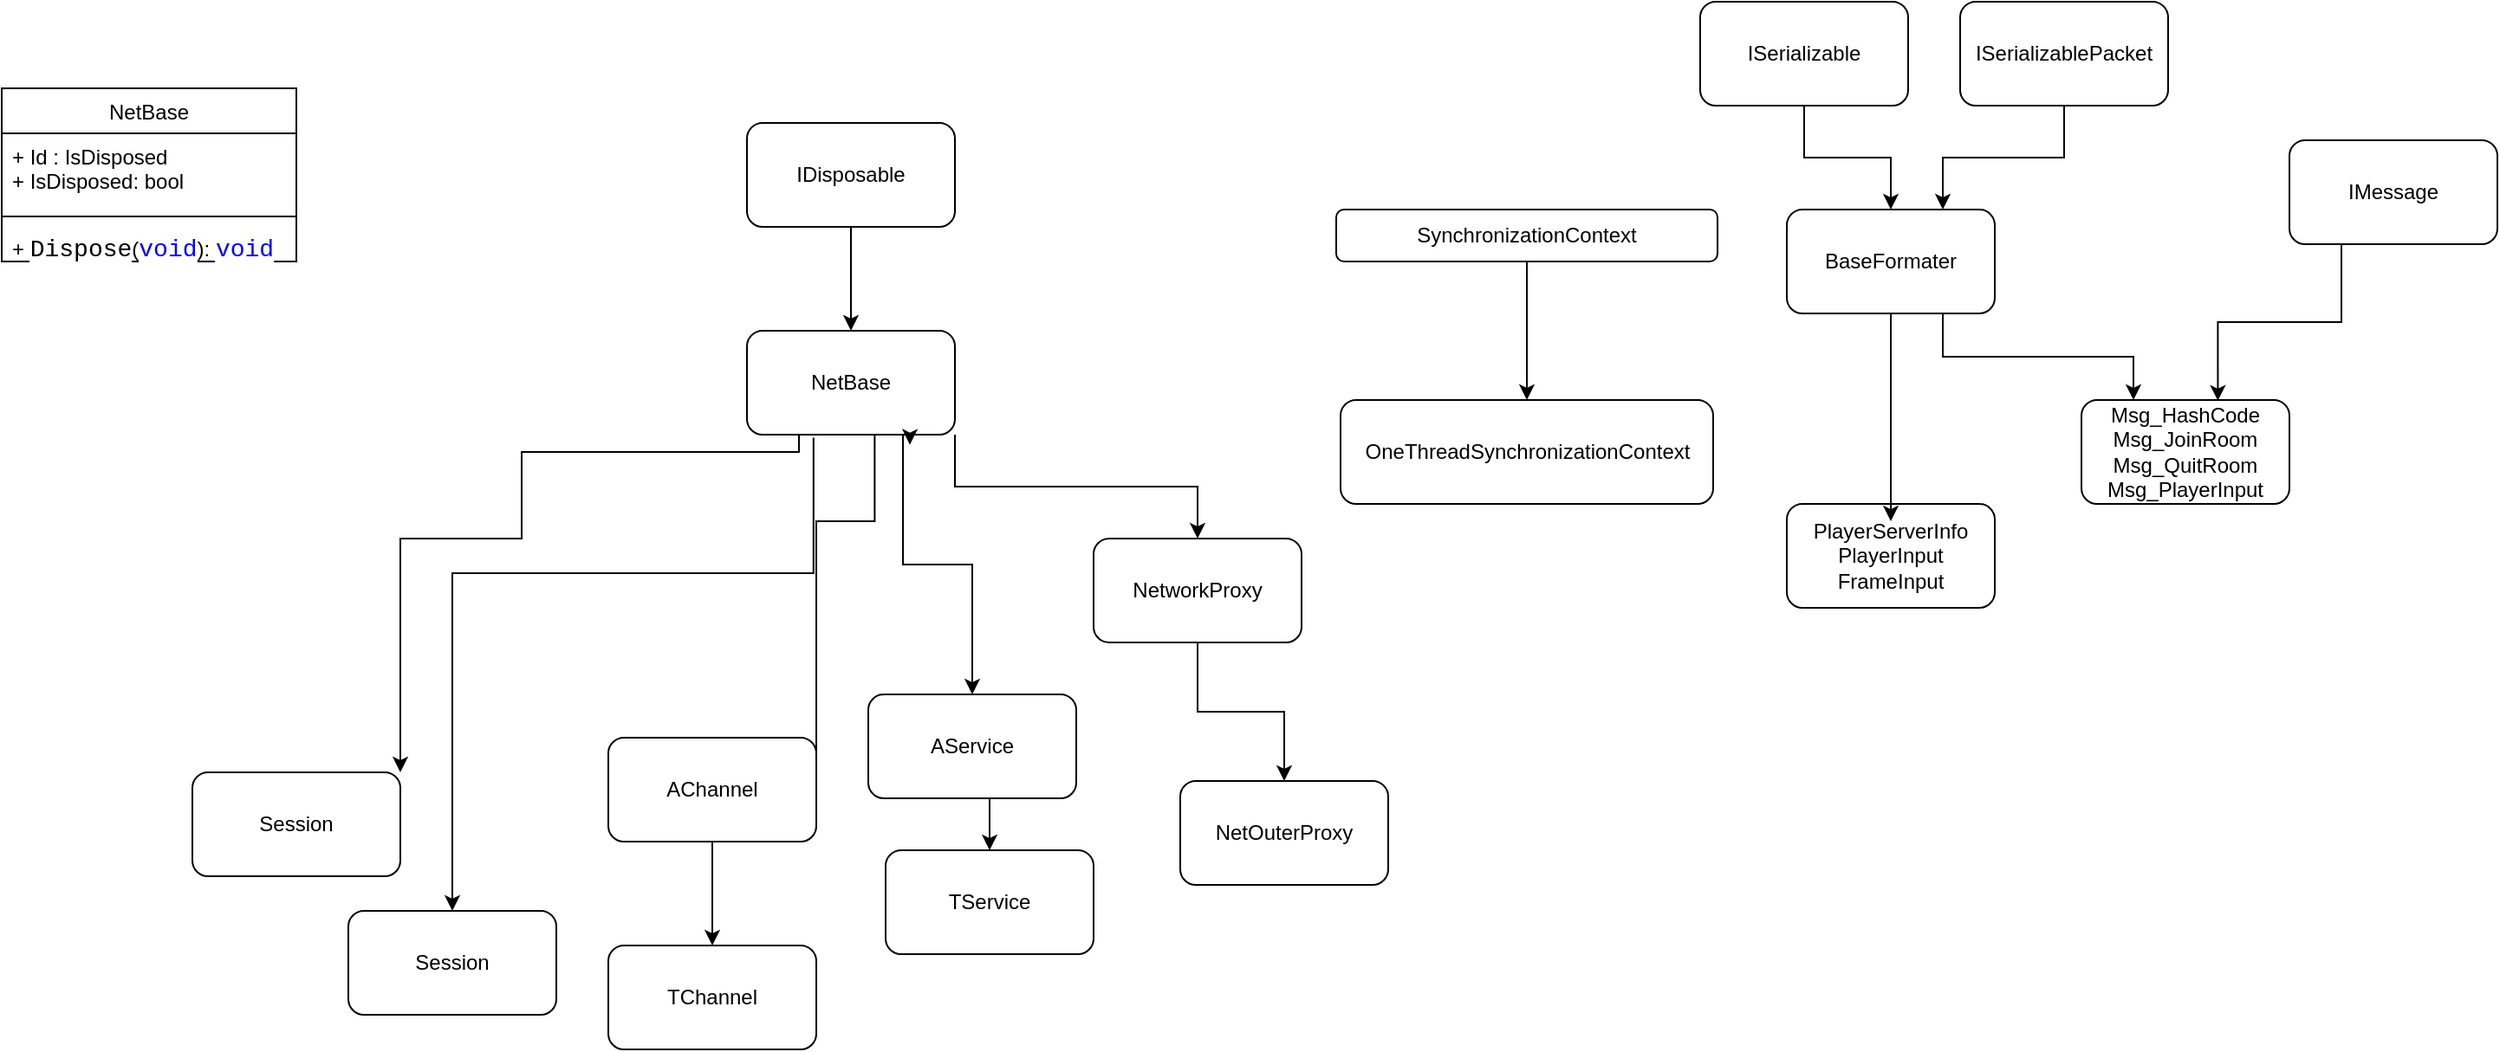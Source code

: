 <mxfile version="24.2.1" type="github">
  <diagram name="第 1 页" id="qLS_Zn4WvnMbw0IKk3QI">
    <mxGraphModel dx="2574" dy="780" grid="1" gridSize="10" guides="1" tooltips="1" connect="1" arrows="1" fold="1" page="1" pageScale="1" pageWidth="900" pageHeight="1600" math="0" shadow="0">
      <root>
        <mxCell id="0" />
        <mxCell id="1" parent="0" />
        <mxCell id="1aPzRMcFkdKcqwK_a0E8-6" style="edgeStyle=orthogonalEdgeStyle;rounded=0;orthogonalLoop=1;jettySize=auto;html=1;exitX=0.5;exitY=1;exitDx=0;exitDy=0;" parent="1" source="1aPzRMcFkdKcqwK_a0E8-1" target="1aPzRMcFkdKcqwK_a0E8-5" edge="1">
          <mxGeometry relative="1" as="geometry" />
        </mxCell>
        <mxCell id="1aPzRMcFkdKcqwK_a0E8-1" value="IDisposable" style="rounded=1;whiteSpace=wrap;html=1;" parent="1" vertex="1">
          <mxGeometry x="180" y="80" width="120" height="60" as="geometry" />
        </mxCell>
        <mxCell id="1aPzRMcFkdKcqwK_a0E8-8" style="edgeStyle=orthogonalEdgeStyle;rounded=0;orthogonalLoop=1;jettySize=auto;html=1;exitX=0.32;exitY=1.029;exitDx=0;exitDy=0;exitPerimeter=0;" parent="1" source="1aPzRMcFkdKcqwK_a0E8-5" target="1aPzRMcFkdKcqwK_a0E8-7" edge="1">
          <mxGeometry relative="1" as="geometry">
            <Array as="points">
              <mxPoint x="188" y="340" />
              <mxPoint x="110" y="340" />
            </Array>
          </mxGeometry>
        </mxCell>
        <mxCell id="1aPzRMcFkdKcqwK_a0E8-10" style="edgeStyle=orthogonalEdgeStyle;rounded=0;orthogonalLoop=1;jettySize=auto;html=1;exitX=0.614;exitY=0.996;exitDx=0;exitDy=0;entryX=0;entryY=0.5;entryDx=0;entryDy=0;exitPerimeter=0;" parent="1" source="1aPzRMcFkdKcqwK_a0E8-5" target="1aPzRMcFkdKcqwK_a0E8-9" edge="1">
          <mxGeometry relative="1" as="geometry">
            <Array as="points">
              <mxPoint x="224" y="310" />
              <mxPoint x="220" y="310" />
              <mxPoint x="220" y="400" />
            </Array>
          </mxGeometry>
        </mxCell>
        <mxCell id="1aPzRMcFkdKcqwK_a0E8-19" style="edgeStyle=orthogonalEdgeStyle;rounded=0;orthogonalLoop=1;jettySize=auto;html=1;exitX=0.75;exitY=1;exitDx=0;exitDy=0;" parent="1" source="1aPzRMcFkdKcqwK_a0E8-5" target="1aPzRMcFkdKcqwK_a0E8-17" edge="1">
          <mxGeometry relative="1" as="geometry" />
        </mxCell>
        <mxCell id="1aPzRMcFkdKcqwK_a0E8-22" style="edgeStyle=orthogonalEdgeStyle;rounded=0;orthogonalLoop=1;jettySize=auto;html=1;exitX=0.25;exitY=1;exitDx=0;exitDy=0;" parent="1" source="1aPzRMcFkdKcqwK_a0E8-5" target="1aPzRMcFkdKcqwK_a0E8-21" edge="1">
          <mxGeometry relative="1" as="geometry">
            <Array as="points">
              <mxPoint x="50" y="270" />
              <mxPoint x="50" y="320" />
              <mxPoint x="-20" y="320" />
            </Array>
          </mxGeometry>
        </mxCell>
        <mxCell id="1aPzRMcFkdKcqwK_a0E8-24" style="edgeStyle=orthogonalEdgeStyle;rounded=0;orthogonalLoop=1;jettySize=auto;html=1;exitX=1;exitY=1;exitDx=0;exitDy=0;" parent="1" source="1aPzRMcFkdKcqwK_a0E8-5" target="1aPzRMcFkdKcqwK_a0E8-23" edge="1">
          <mxGeometry relative="1" as="geometry" />
        </mxCell>
        <mxCell id="1aPzRMcFkdKcqwK_a0E8-5" value="NetBase" style="rounded=1;whiteSpace=wrap;html=1;" parent="1" vertex="1">
          <mxGeometry x="180" y="200" width="120" height="60" as="geometry" />
        </mxCell>
        <mxCell id="1aPzRMcFkdKcqwK_a0E8-7" value="Session" style="rounded=1;whiteSpace=wrap;html=1;" parent="1" vertex="1">
          <mxGeometry x="-50" y="535" width="120" height="60" as="geometry" />
        </mxCell>
        <mxCell id="1aPzRMcFkdKcqwK_a0E8-15" style="edgeStyle=orthogonalEdgeStyle;rounded=0;orthogonalLoop=1;jettySize=auto;html=1;exitX=0.5;exitY=1;exitDx=0;exitDy=0;entryX=0.5;entryY=0;entryDx=0;entryDy=0;" parent="1" source="1aPzRMcFkdKcqwK_a0E8-9" target="1aPzRMcFkdKcqwK_a0E8-14" edge="1">
          <mxGeometry relative="1" as="geometry" />
        </mxCell>
        <mxCell id="1aPzRMcFkdKcqwK_a0E8-9" value="AChannel" style="rounded=1;whiteSpace=wrap;html=1;" parent="1" vertex="1">
          <mxGeometry x="100" y="435" width="120" height="60" as="geometry" />
        </mxCell>
        <mxCell id="1aPzRMcFkdKcqwK_a0E8-14" value="TChannel" style="rounded=1;whiteSpace=wrap;html=1;" parent="1" vertex="1">
          <mxGeometry x="100" y="555" width="120" height="60" as="geometry" />
        </mxCell>
        <mxCell id="1aPzRMcFkdKcqwK_a0E8-16" value="TService" style="rounded=1;whiteSpace=wrap;html=1;" parent="1" vertex="1">
          <mxGeometry x="260" y="500" width="120" height="60" as="geometry" />
        </mxCell>
        <mxCell id="1aPzRMcFkdKcqwK_a0E8-18" style="edgeStyle=orthogonalEdgeStyle;rounded=0;orthogonalLoop=1;jettySize=auto;html=1;exitX=0.5;exitY=1;exitDx=0;exitDy=0;entryX=0.5;entryY=0;entryDx=0;entryDy=0;" parent="1" source="1aPzRMcFkdKcqwK_a0E8-17" target="1aPzRMcFkdKcqwK_a0E8-16" edge="1">
          <mxGeometry relative="1" as="geometry" />
        </mxCell>
        <mxCell id="1aPzRMcFkdKcqwK_a0E8-17" value="AService" style="rounded=1;whiteSpace=wrap;html=1;" parent="1" vertex="1">
          <mxGeometry x="250" y="410" width="120" height="60" as="geometry" />
        </mxCell>
        <mxCell id="1aPzRMcFkdKcqwK_a0E8-20" style="edgeStyle=orthogonalEdgeStyle;rounded=0;orthogonalLoop=1;jettySize=auto;html=1;exitX=0.75;exitY=1;exitDx=0;exitDy=0;entryX=0.783;entryY=1.097;entryDx=0;entryDy=0;entryPerimeter=0;" parent="1" source="1aPzRMcFkdKcqwK_a0E8-5" target="1aPzRMcFkdKcqwK_a0E8-5" edge="1">
          <mxGeometry relative="1" as="geometry" />
        </mxCell>
        <mxCell id="1aPzRMcFkdKcqwK_a0E8-21" value="Session" style="rounded=1;whiteSpace=wrap;html=1;" parent="1" vertex="1">
          <mxGeometry x="-140" y="455" width="120" height="60" as="geometry" />
        </mxCell>
        <mxCell id="1aPzRMcFkdKcqwK_a0E8-27" style="edgeStyle=orthogonalEdgeStyle;rounded=0;orthogonalLoop=1;jettySize=auto;html=1;exitX=0.5;exitY=1;exitDx=0;exitDy=0;" parent="1" source="1aPzRMcFkdKcqwK_a0E8-23" target="1aPzRMcFkdKcqwK_a0E8-26" edge="1">
          <mxGeometry relative="1" as="geometry" />
        </mxCell>
        <mxCell id="1aPzRMcFkdKcqwK_a0E8-23" value="NetworkProxy" style="rounded=1;whiteSpace=wrap;html=1;" parent="1" vertex="1">
          <mxGeometry x="380" y="320" width="120" height="60" as="geometry" />
        </mxCell>
        <mxCell id="1aPzRMcFkdKcqwK_a0E8-26" value="NetOuterProxy" style="rounded=1;whiteSpace=wrap;html=1;" parent="1" vertex="1">
          <mxGeometry x="430" y="460" width="120" height="60" as="geometry" />
        </mxCell>
        <mxCell id="1aPzRMcFkdKcqwK_a0E8-28" value="OneThreadSynchronizationContext" style="rounded=1;whiteSpace=wrap;html=1;" parent="1" vertex="1">
          <mxGeometry x="522.5" y="240" width="215" height="60" as="geometry" />
        </mxCell>
        <mxCell id="1aPzRMcFkdKcqwK_a0E8-30" style="edgeStyle=orthogonalEdgeStyle;rounded=0;orthogonalLoop=1;jettySize=auto;html=1;exitX=0.5;exitY=1;exitDx=0;exitDy=0;" parent="1" source="1aPzRMcFkdKcqwK_a0E8-29" target="1aPzRMcFkdKcqwK_a0E8-28" edge="1">
          <mxGeometry relative="1" as="geometry" />
        </mxCell>
        <mxCell id="1aPzRMcFkdKcqwK_a0E8-29" value="SynchronizationContext" style="rounded=1;whiteSpace=wrap;html=1;" parent="1" vertex="1">
          <mxGeometry x="520" y="130" width="220" height="30" as="geometry" />
        </mxCell>
        <mxCell id="1aPzRMcFkdKcqwK_a0E8-31" value="Msg_HashCode&lt;div&gt;Msg_JoinRoom&lt;br&gt;&lt;/div&gt;&lt;div&gt;Msg_QuitRoom&lt;br&gt;&lt;/div&gt;&lt;div&gt;Msg_PlayerInput&lt;br&gt;&lt;/div&gt;" style="rounded=1;whiteSpace=wrap;html=1;" parent="1" vertex="1">
          <mxGeometry x="950" y="240" width="120" height="60" as="geometry" />
        </mxCell>
        <mxCell id="1aPzRMcFkdKcqwK_a0E8-34" style="edgeStyle=orthogonalEdgeStyle;rounded=0;orthogonalLoop=1;jettySize=auto;html=1;entryX=0.25;entryY=0;entryDx=0;entryDy=0;exitX=0.75;exitY=1;exitDx=0;exitDy=0;" parent="1" source="1aPzRMcFkdKcqwK_a0E8-32" target="1aPzRMcFkdKcqwK_a0E8-31" edge="1">
          <mxGeometry relative="1" as="geometry">
            <mxPoint x="850" y="200" as="sourcePoint" />
          </mxGeometry>
        </mxCell>
        <mxCell id="1aPzRMcFkdKcqwK_a0E8-32" value="BaseFormater" style="rounded=1;whiteSpace=wrap;html=1;" parent="1" vertex="1">
          <mxGeometry x="780" y="130" width="120" height="60" as="geometry" />
        </mxCell>
        <mxCell id="1aPzRMcFkdKcqwK_a0E8-33" value="IMessage" style="rounded=1;whiteSpace=wrap;html=1;" parent="1" vertex="1">
          <mxGeometry x="1070" y="90" width="120" height="60" as="geometry" />
        </mxCell>
        <mxCell id="1aPzRMcFkdKcqwK_a0E8-35" style="edgeStyle=orthogonalEdgeStyle;rounded=0;orthogonalLoop=1;jettySize=auto;html=1;exitX=0.25;exitY=1;exitDx=0;exitDy=0;entryX=0.656;entryY=0.007;entryDx=0;entryDy=0;entryPerimeter=0;" parent="1" source="1aPzRMcFkdKcqwK_a0E8-33" target="1aPzRMcFkdKcqwK_a0E8-31" edge="1">
          <mxGeometry relative="1" as="geometry" />
        </mxCell>
        <mxCell id="1aPzRMcFkdKcqwK_a0E8-39" value="PlayerServerInfo&lt;div&gt;PlayerInput&lt;br&gt;&lt;/div&gt;&lt;div&gt;FrameInput&lt;br&gt;&lt;/div&gt;" style="rounded=1;whiteSpace=wrap;html=1;" parent="1" vertex="1">
          <mxGeometry x="780" y="300" width="120" height="60" as="geometry" />
        </mxCell>
        <mxCell id="1aPzRMcFkdKcqwK_a0E8-40" style="edgeStyle=orthogonalEdgeStyle;rounded=0;orthogonalLoop=1;jettySize=auto;html=1;exitX=0.5;exitY=1;exitDx=0;exitDy=0;entryX=0.5;entryY=0.167;entryDx=0;entryDy=0;entryPerimeter=0;" parent="1" source="1aPzRMcFkdKcqwK_a0E8-32" target="1aPzRMcFkdKcqwK_a0E8-39" edge="1">
          <mxGeometry relative="1" as="geometry" />
        </mxCell>
        <mxCell id="1aPzRMcFkdKcqwK_a0E8-43" style="edgeStyle=orthogonalEdgeStyle;rounded=0;orthogonalLoop=1;jettySize=auto;html=1;exitX=0.5;exitY=1;exitDx=0;exitDy=0;" parent="1" source="1aPzRMcFkdKcqwK_a0E8-41" target="1aPzRMcFkdKcqwK_a0E8-32" edge="1">
          <mxGeometry relative="1" as="geometry" />
        </mxCell>
        <mxCell id="1aPzRMcFkdKcqwK_a0E8-41" value="ISerializable" style="rounded=1;whiteSpace=wrap;html=1;" parent="1" vertex="1">
          <mxGeometry x="730" y="10" width="120" height="60" as="geometry" />
        </mxCell>
        <mxCell id="1aPzRMcFkdKcqwK_a0E8-44" style="edgeStyle=orthogonalEdgeStyle;rounded=0;orthogonalLoop=1;jettySize=auto;html=1;exitX=0.5;exitY=1;exitDx=0;exitDy=0;entryX=0.75;entryY=0;entryDx=0;entryDy=0;" parent="1" source="1aPzRMcFkdKcqwK_a0E8-42" target="1aPzRMcFkdKcqwK_a0E8-32" edge="1">
          <mxGeometry relative="1" as="geometry" />
        </mxCell>
        <mxCell id="1aPzRMcFkdKcqwK_a0E8-42" value="ISerializablePacket" style="rounded=1;whiteSpace=wrap;html=1;" parent="1" vertex="1">
          <mxGeometry x="880" y="10" width="120" height="60" as="geometry" />
        </mxCell>
        <mxCell id="wbuLznath_k8Y6raX3qd-1" value="&lt;span style=&quot;font-weight: 400;&quot;&gt;NetBase&lt;/span&gt;" style="swimlane;fontStyle=1;align=center;verticalAlign=top;childLayout=stackLayout;horizontal=1;startSize=26;horizontalStack=0;resizeParent=1;resizeParentMax=0;resizeLast=0;collapsible=1;marginBottom=0;whiteSpace=wrap;html=1;" vertex="1" parent="1">
          <mxGeometry x="-250" y="60" width="170" height="100" as="geometry" />
        </mxCell>
        <mxCell id="wbuLznath_k8Y6raX3qd-2" value="+ Id : IsDisposed&lt;div&gt;+ IsDisposed: bool&lt;/div&gt;" style="text;strokeColor=none;fillColor=none;align=left;verticalAlign=top;spacingLeft=4;spacingRight=4;overflow=hidden;rotatable=0;points=[[0,0.5],[1,0.5]];portConstraint=eastwest;whiteSpace=wrap;html=1;" vertex="1" parent="wbuLznath_k8Y6raX3qd-1">
          <mxGeometry y="26" width="170" height="44" as="geometry" />
        </mxCell>
        <mxCell id="wbuLznath_k8Y6raX3qd-3" value="" style="line;strokeWidth=1;fillColor=none;align=left;verticalAlign=middle;spacingTop=-1;spacingLeft=3;spacingRight=3;rotatable=0;labelPosition=right;points=[];portConstraint=eastwest;strokeColor=inherit;" vertex="1" parent="wbuLznath_k8Y6raX3qd-1">
          <mxGeometry y="70" width="170" height="8" as="geometry" />
        </mxCell>
        <mxCell id="wbuLznath_k8Y6raX3qd-4" value="+&amp;nbsp;&lt;span style=&quot;background-color: rgb(255, 255, 255); font-family: Consolas, &amp;quot;Courier New&amp;quot;, monospace; font-size: 14px; white-space: pre;&quot;&gt;Dispose&lt;/span&gt;&lt;span style=&quot;background-color: initial;&quot;&gt;(&lt;/span&gt;&lt;span style=&quot;color: rgb(0, 0, 255); background-color: rgb(255, 255, 255); font-family: Consolas, &amp;quot;Courier New&amp;quot;, monospace; font-size: 14px; white-space: pre;&quot;&gt;void&lt;/span&gt;&lt;span style=&quot;background-color: initial;&quot;&gt;):&amp;nbsp;&lt;/span&gt;&lt;span style=&quot;color: rgb(0, 0, 255); background-color: rgb(255, 255, 255); font-family: Consolas, &amp;quot;Courier New&amp;quot;, monospace; font-size: 14px; white-space: pre;&quot;&gt;void&lt;/span&gt;" style="text;strokeColor=none;fillColor=none;align=left;verticalAlign=top;spacingLeft=4;spacingRight=4;overflow=hidden;rotatable=0;points=[[0,0.5],[1,0.5]];portConstraint=eastwest;whiteSpace=wrap;html=1;" vertex="1" parent="wbuLznath_k8Y6raX3qd-1">
          <mxGeometry y="78" width="170" height="22" as="geometry" />
        </mxCell>
      </root>
    </mxGraphModel>
  </diagram>
</mxfile>
